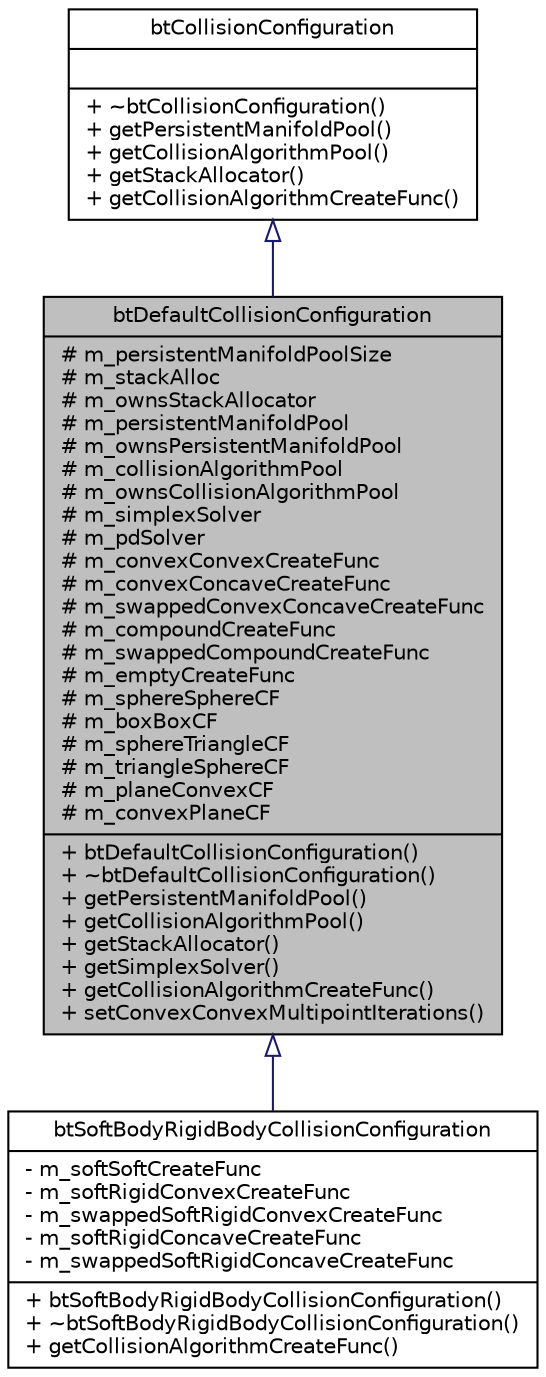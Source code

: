 digraph G
{
  edge [fontname="Helvetica",fontsize="10",labelfontname="Helvetica",labelfontsize="10"];
  node [fontname="Helvetica",fontsize="10",shape=record];
  Node1 [label="{btDefaultCollisionConfiguration\n|# m_persistentManifoldPoolSize\l# m_stackAlloc\l# m_ownsStackAllocator\l# m_persistentManifoldPool\l# m_ownsPersistentManifoldPool\l# m_collisionAlgorithmPool\l# m_ownsCollisionAlgorithmPool\l# m_simplexSolver\l# m_pdSolver\l# m_convexConvexCreateFunc\l# m_convexConcaveCreateFunc\l# m_swappedConvexConcaveCreateFunc\l# m_compoundCreateFunc\l# m_swappedCompoundCreateFunc\l# m_emptyCreateFunc\l# m_sphereSphereCF\l# m_boxBoxCF\l# m_sphereTriangleCF\l# m_triangleSphereCF\l# m_planeConvexCF\l# m_convexPlaneCF\l|+ btDefaultCollisionConfiguration()\l+ ~btDefaultCollisionConfiguration()\l+ getPersistentManifoldPool()\l+ getCollisionAlgorithmPool()\l+ getStackAllocator()\l+ getSimplexSolver()\l+ getCollisionAlgorithmCreateFunc()\l+ setConvexConvexMultipointIterations()\l}",height=0.2,width=0.4,color="black", fillcolor="grey75", style="filled" fontcolor="black"];
  Node2 -> Node1 [dir=back,color="midnightblue",fontsize="10",style="solid",arrowtail="empty",fontname="Helvetica"];
  Node2 [label="{btCollisionConfiguration\n||+ ~btCollisionConfiguration()\l+ getPersistentManifoldPool()\l+ getCollisionAlgorithmPool()\l+ getStackAllocator()\l+ getCollisionAlgorithmCreateFunc()\l}",height=0.2,width=0.4,color="black", fillcolor="white", style="filled",URL="$dd/da5/classbtCollisionConfiguration.html"];
  Node1 -> Node3 [dir=back,color="midnightblue",fontsize="10",style="solid",arrowtail="empty",fontname="Helvetica"];
  Node3 [label="{btSoftBodyRigidBodyCollisionConfiguration\n|- m_softSoftCreateFunc\l- m_softRigidConvexCreateFunc\l- m_swappedSoftRigidConvexCreateFunc\l- m_softRigidConcaveCreateFunc\l- m_swappedSoftRigidConcaveCreateFunc\l|+ btSoftBodyRigidBodyCollisionConfiguration()\l+ ~btSoftBodyRigidBodyCollisionConfiguration()\l+ getCollisionAlgorithmCreateFunc()\l}",height=0.2,width=0.4,color="black", fillcolor="white", style="filled",URL="$d2/d8c/classbtSoftBodyRigidBodyCollisionConfiguration.html",tooltip="btSoftBodyRigidBodyCollisionConfiguration add softbody interaction on top of btDefaultCollisionConfig..."];
}
